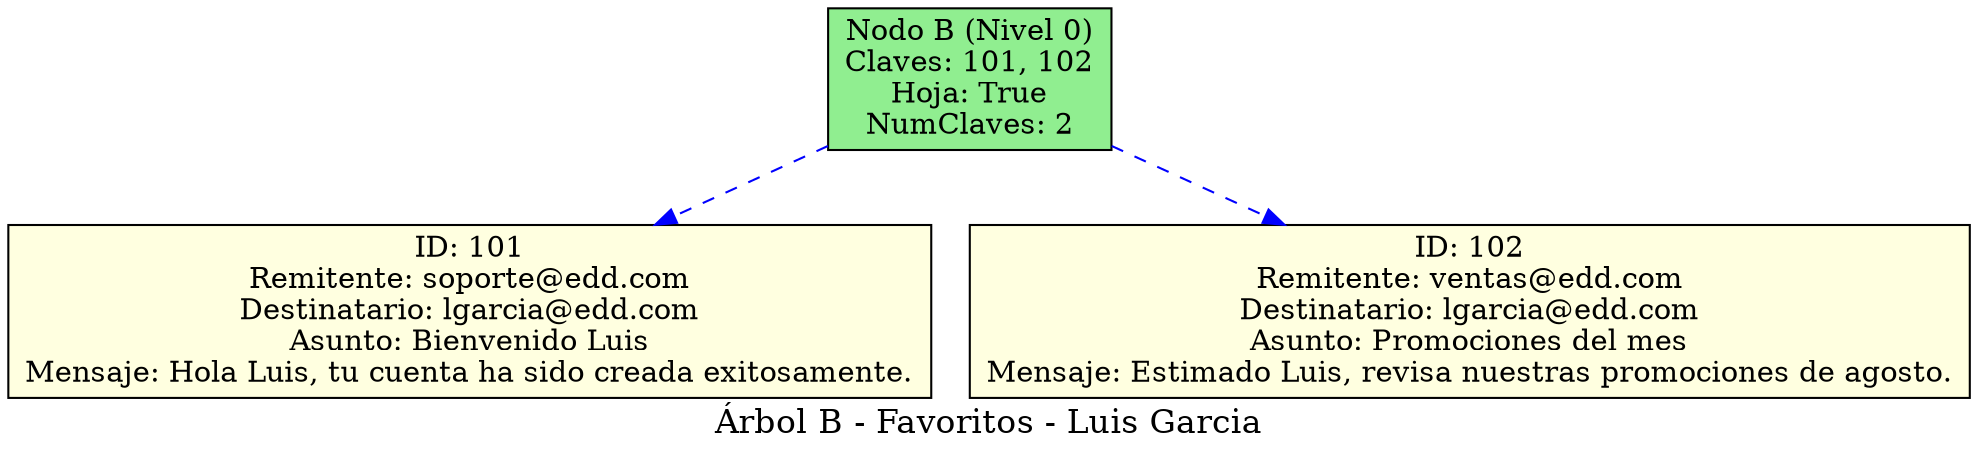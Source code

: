 digraph G {
    label="Árbol B - Favoritos - Luis Garcia";
    fontsize=16;
    node [shape=box, style=filled, fillcolor=lightyellow];
    nodoB_0_548 [label=<Nodo B (Nivel 0)<BR/>Claves: 101, 102<BR/>Hoja: True<BR/>NumClaves: 2>, shape=box, style=filled, fillcolor=lightgreen];
    dato_101 [label=<ID: 101<BR/>Remitente: soporte@edd.com<BR/>Destinatario: lgarcia@edd.com<BR/>Asunto: Bienvenido Luis<BR/>Mensaje: Hola Luis, tu cuenta ha sido creada exitosamente.>, shape=box, style=filled, fillcolor=lightyellow];
    nodoB_0_548 -> dato_101 [style=dashed, color=blue];
    dato_102 [label=<ID: 102<BR/>Remitente: ventas@edd.com<BR/>Destinatario: lgarcia@edd.com<BR/>Asunto: Promociones del mes<BR/>Mensaje: Estimado Luis, revisa nuestras promociones de agosto.>, shape=box, style=filled, fillcolor=lightyellow];
    nodoB_0_548 -> dato_102 [style=dashed, color=blue];
}
